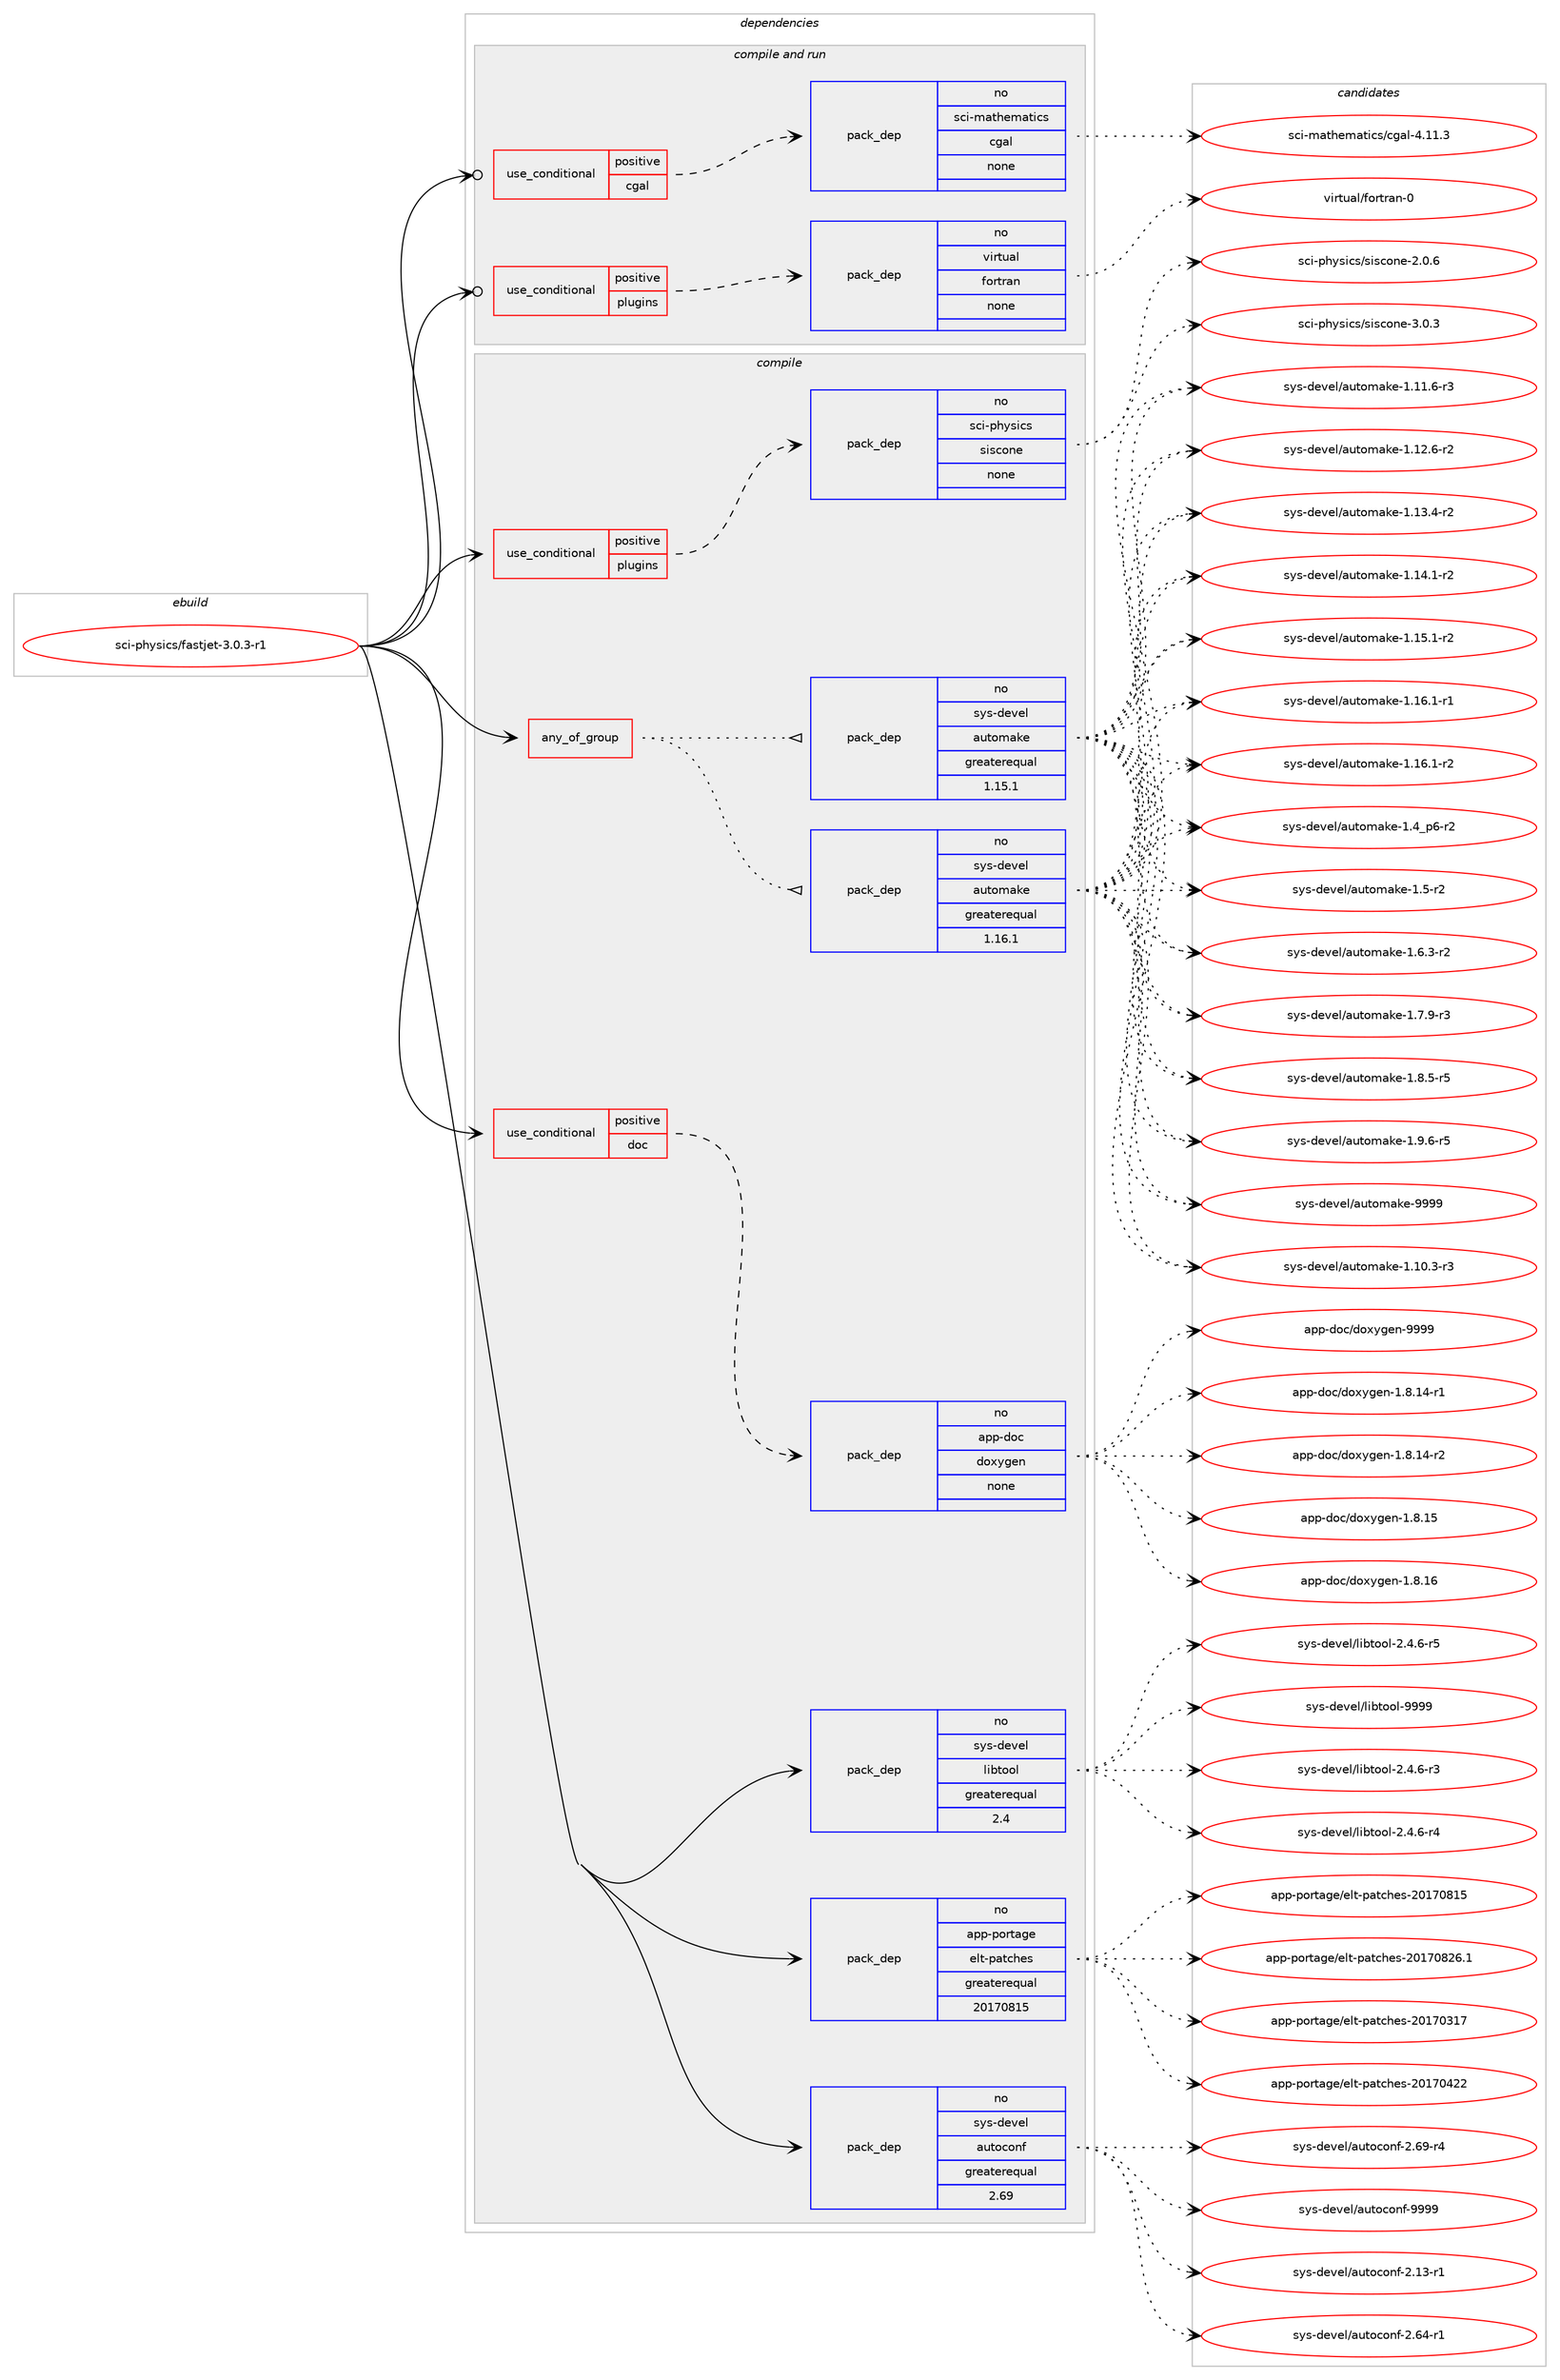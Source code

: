 digraph prolog {

# *************
# Graph options
# *************

newrank=true;
concentrate=true;
compound=true;
graph [rankdir=LR,fontname=Helvetica,fontsize=10,ranksep=1.5];#, ranksep=2.5, nodesep=0.2];
edge  [arrowhead=vee];
node  [fontname=Helvetica,fontsize=10];

# **********
# The ebuild
# **********

subgraph cluster_leftcol {
color=gray;
rank=same;
label=<<i>ebuild</i>>;
id [label="sci-physics/fastjet-3.0.3-r1", color=red, width=4, href="../sci-physics/fastjet-3.0.3-r1.svg"];
}

# ****************
# The dependencies
# ****************

subgraph cluster_midcol {
color=gray;
label=<<i>dependencies</i>>;
subgraph cluster_compile {
fillcolor="#eeeeee";
style=filled;
label=<<i>compile</i>>;
subgraph any14750 {
dependency863225 [label=<<TABLE BORDER="0" CELLBORDER="1" CELLSPACING="0" CELLPADDING="4"><TR><TD CELLPADDING="10">any_of_group</TD></TR></TABLE>>, shape=none, color=red];subgraph pack638449 {
dependency863226 [label=<<TABLE BORDER="0" CELLBORDER="1" CELLSPACING="0" CELLPADDING="4" WIDTH="220"><TR><TD ROWSPAN="6" CELLPADDING="30">pack_dep</TD></TR><TR><TD WIDTH="110">no</TD></TR><TR><TD>sys-devel</TD></TR><TR><TD>automake</TD></TR><TR><TD>greaterequal</TD></TR><TR><TD>1.16.1</TD></TR></TABLE>>, shape=none, color=blue];
}
dependency863225:e -> dependency863226:w [weight=20,style="dotted",arrowhead="oinv"];
subgraph pack638450 {
dependency863227 [label=<<TABLE BORDER="0" CELLBORDER="1" CELLSPACING="0" CELLPADDING="4" WIDTH="220"><TR><TD ROWSPAN="6" CELLPADDING="30">pack_dep</TD></TR><TR><TD WIDTH="110">no</TD></TR><TR><TD>sys-devel</TD></TR><TR><TD>automake</TD></TR><TR><TD>greaterequal</TD></TR><TR><TD>1.15.1</TD></TR></TABLE>>, shape=none, color=blue];
}
dependency863225:e -> dependency863227:w [weight=20,style="dotted",arrowhead="oinv"];
}
id:e -> dependency863225:w [weight=20,style="solid",arrowhead="vee"];
subgraph cond209514 {
dependency863228 [label=<<TABLE BORDER="0" CELLBORDER="1" CELLSPACING="0" CELLPADDING="4"><TR><TD ROWSPAN="3" CELLPADDING="10">use_conditional</TD></TR><TR><TD>positive</TD></TR><TR><TD>doc</TD></TR></TABLE>>, shape=none, color=red];
subgraph pack638451 {
dependency863229 [label=<<TABLE BORDER="0" CELLBORDER="1" CELLSPACING="0" CELLPADDING="4" WIDTH="220"><TR><TD ROWSPAN="6" CELLPADDING="30">pack_dep</TD></TR><TR><TD WIDTH="110">no</TD></TR><TR><TD>app-doc</TD></TR><TR><TD>doxygen</TD></TR><TR><TD>none</TD></TR><TR><TD></TD></TR></TABLE>>, shape=none, color=blue];
}
dependency863228:e -> dependency863229:w [weight=20,style="dashed",arrowhead="vee"];
}
id:e -> dependency863228:w [weight=20,style="solid",arrowhead="vee"];
subgraph cond209515 {
dependency863230 [label=<<TABLE BORDER="0" CELLBORDER="1" CELLSPACING="0" CELLPADDING="4"><TR><TD ROWSPAN="3" CELLPADDING="10">use_conditional</TD></TR><TR><TD>positive</TD></TR><TR><TD>plugins</TD></TR></TABLE>>, shape=none, color=red];
subgraph pack638452 {
dependency863231 [label=<<TABLE BORDER="0" CELLBORDER="1" CELLSPACING="0" CELLPADDING="4" WIDTH="220"><TR><TD ROWSPAN="6" CELLPADDING="30">pack_dep</TD></TR><TR><TD WIDTH="110">no</TD></TR><TR><TD>sci-physics</TD></TR><TR><TD>siscone</TD></TR><TR><TD>none</TD></TR><TR><TD></TD></TR></TABLE>>, shape=none, color=blue];
}
dependency863230:e -> dependency863231:w [weight=20,style="dashed",arrowhead="vee"];
}
id:e -> dependency863230:w [weight=20,style="solid",arrowhead="vee"];
subgraph pack638453 {
dependency863232 [label=<<TABLE BORDER="0" CELLBORDER="1" CELLSPACING="0" CELLPADDING="4" WIDTH="220"><TR><TD ROWSPAN="6" CELLPADDING="30">pack_dep</TD></TR><TR><TD WIDTH="110">no</TD></TR><TR><TD>app-portage</TD></TR><TR><TD>elt-patches</TD></TR><TR><TD>greaterequal</TD></TR><TR><TD>20170815</TD></TR></TABLE>>, shape=none, color=blue];
}
id:e -> dependency863232:w [weight=20,style="solid",arrowhead="vee"];
subgraph pack638454 {
dependency863233 [label=<<TABLE BORDER="0" CELLBORDER="1" CELLSPACING="0" CELLPADDING="4" WIDTH="220"><TR><TD ROWSPAN="6" CELLPADDING="30">pack_dep</TD></TR><TR><TD WIDTH="110">no</TD></TR><TR><TD>sys-devel</TD></TR><TR><TD>autoconf</TD></TR><TR><TD>greaterequal</TD></TR><TR><TD>2.69</TD></TR></TABLE>>, shape=none, color=blue];
}
id:e -> dependency863233:w [weight=20,style="solid",arrowhead="vee"];
subgraph pack638455 {
dependency863234 [label=<<TABLE BORDER="0" CELLBORDER="1" CELLSPACING="0" CELLPADDING="4" WIDTH="220"><TR><TD ROWSPAN="6" CELLPADDING="30">pack_dep</TD></TR><TR><TD WIDTH="110">no</TD></TR><TR><TD>sys-devel</TD></TR><TR><TD>libtool</TD></TR><TR><TD>greaterequal</TD></TR><TR><TD>2.4</TD></TR></TABLE>>, shape=none, color=blue];
}
id:e -> dependency863234:w [weight=20,style="solid",arrowhead="vee"];
}
subgraph cluster_compileandrun {
fillcolor="#eeeeee";
style=filled;
label=<<i>compile and run</i>>;
subgraph cond209516 {
dependency863235 [label=<<TABLE BORDER="0" CELLBORDER="1" CELLSPACING="0" CELLPADDING="4"><TR><TD ROWSPAN="3" CELLPADDING="10">use_conditional</TD></TR><TR><TD>positive</TD></TR><TR><TD>cgal</TD></TR></TABLE>>, shape=none, color=red];
subgraph pack638456 {
dependency863236 [label=<<TABLE BORDER="0" CELLBORDER="1" CELLSPACING="0" CELLPADDING="4" WIDTH="220"><TR><TD ROWSPAN="6" CELLPADDING="30">pack_dep</TD></TR><TR><TD WIDTH="110">no</TD></TR><TR><TD>sci-mathematics</TD></TR><TR><TD>cgal</TD></TR><TR><TD>none</TD></TR><TR><TD></TD></TR></TABLE>>, shape=none, color=blue];
}
dependency863235:e -> dependency863236:w [weight=20,style="dashed",arrowhead="vee"];
}
id:e -> dependency863235:w [weight=20,style="solid",arrowhead="odotvee"];
subgraph cond209517 {
dependency863237 [label=<<TABLE BORDER="0" CELLBORDER="1" CELLSPACING="0" CELLPADDING="4"><TR><TD ROWSPAN="3" CELLPADDING="10">use_conditional</TD></TR><TR><TD>positive</TD></TR><TR><TD>plugins</TD></TR></TABLE>>, shape=none, color=red];
subgraph pack638457 {
dependency863238 [label=<<TABLE BORDER="0" CELLBORDER="1" CELLSPACING="0" CELLPADDING="4" WIDTH="220"><TR><TD ROWSPAN="6" CELLPADDING="30">pack_dep</TD></TR><TR><TD WIDTH="110">no</TD></TR><TR><TD>virtual</TD></TR><TR><TD>fortran</TD></TR><TR><TD>none</TD></TR><TR><TD></TD></TR></TABLE>>, shape=none, color=blue];
}
dependency863237:e -> dependency863238:w [weight=20,style="dashed",arrowhead="vee"];
}
id:e -> dependency863237:w [weight=20,style="solid",arrowhead="odotvee"];
}
subgraph cluster_run {
fillcolor="#eeeeee";
style=filled;
label=<<i>run</i>>;
}
}

# **************
# The candidates
# **************

subgraph cluster_choices {
rank=same;
color=gray;
label=<<i>candidates</i>>;

subgraph choice638449 {
color=black;
nodesep=1;
choice11512111545100101118101108479711711611110997107101454946494846514511451 [label="sys-devel/automake-1.10.3-r3", color=red, width=4,href="../sys-devel/automake-1.10.3-r3.svg"];
choice11512111545100101118101108479711711611110997107101454946494946544511451 [label="sys-devel/automake-1.11.6-r3", color=red, width=4,href="../sys-devel/automake-1.11.6-r3.svg"];
choice11512111545100101118101108479711711611110997107101454946495046544511450 [label="sys-devel/automake-1.12.6-r2", color=red, width=4,href="../sys-devel/automake-1.12.6-r2.svg"];
choice11512111545100101118101108479711711611110997107101454946495146524511450 [label="sys-devel/automake-1.13.4-r2", color=red, width=4,href="../sys-devel/automake-1.13.4-r2.svg"];
choice11512111545100101118101108479711711611110997107101454946495246494511450 [label="sys-devel/automake-1.14.1-r2", color=red, width=4,href="../sys-devel/automake-1.14.1-r2.svg"];
choice11512111545100101118101108479711711611110997107101454946495346494511450 [label="sys-devel/automake-1.15.1-r2", color=red, width=4,href="../sys-devel/automake-1.15.1-r2.svg"];
choice11512111545100101118101108479711711611110997107101454946495446494511449 [label="sys-devel/automake-1.16.1-r1", color=red, width=4,href="../sys-devel/automake-1.16.1-r1.svg"];
choice11512111545100101118101108479711711611110997107101454946495446494511450 [label="sys-devel/automake-1.16.1-r2", color=red, width=4,href="../sys-devel/automake-1.16.1-r2.svg"];
choice115121115451001011181011084797117116111109971071014549465295112544511450 [label="sys-devel/automake-1.4_p6-r2", color=red, width=4,href="../sys-devel/automake-1.4_p6-r2.svg"];
choice11512111545100101118101108479711711611110997107101454946534511450 [label="sys-devel/automake-1.5-r2", color=red, width=4,href="../sys-devel/automake-1.5-r2.svg"];
choice115121115451001011181011084797117116111109971071014549465446514511450 [label="sys-devel/automake-1.6.3-r2", color=red, width=4,href="../sys-devel/automake-1.6.3-r2.svg"];
choice115121115451001011181011084797117116111109971071014549465546574511451 [label="sys-devel/automake-1.7.9-r3", color=red, width=4,href="../sys-devel/automake-1.7.9-r3.svg"];
choice115121115451001011181011084797117116111109971071014549465646534511453 [label="sys-devel/automake-1.8.5-r5", color=red, width=4,href="../sys-devel/automake-1.8.5-r5.svg"];
choice115121115451001011181011084797117116111109971071014549465746544511453 [label="sys-devel/automake-1.9.6-r5", color=red, width=4,href="../sys-devel/automake-1.9.6-r5.svg"];
choice115121115451001011181011084797117116111109971071014557575757 [label="sys-devel/automake-9999", color=red, width=4,href="../sys-devel/automake-9999.svg"];
dependency863226:e -> choice11512111545100101118101108479711711611110997107101454946494846514511451:w [style=dotted,weight="100"];
dependency863226:e -> choice11512111545100101118101108479711711611110997107101454946494946544511451:w [style=dotted,weight="100"];
dependency863226:e -> choice11512111545100101118101108479711711611110997107101454946495046544511450:w [style=dotted,weight="100"];
dependency863226:e -> choice11512111545100101118101108479711711611110997107101454946495146524511450:w [style=dotted,weight="100"];
dependency863226:e -> choice11512111545100101118101108479711711611110997107101454946495246494511450:w [style=dotted,weight="100"];
dependency863226:e -> choice11512111545100101118101108479711711611110997107101454946495346494511450:w [style=dotted,weight="100"];
dependency863226:e -> choice11512111545100101118101108479711711611110997107101454946495446494511449:w [style=dotted,weight="100"];
dependency863226:e -> choice11512111545100101118101108479711711611110997107101454946495446494511450:w [style=dotted,weight="100"];
dependency863226:e -> choice115121115451001011181011084797117116111109971071014549465295112544511450:w [style=dotted,weight="100"];
dependency863226:e -> choice11512111545100101118101108479711711611110997107101454946534511450:w [style=dotted,weight="100"];
dependency863226:e -> choice115121115451001011181011084797117116111109971071014549465446514511450:w [style=dotted,weight="100"];
dependency863226:e -> choice115121115451001011181011084797117116111109971071014549465546574511451:w [style=dotted,weight="100"];
dependency863226:e -> choice115121115451001011181011084797117116111109971071014549465646534511453:w [style=dotted,weight="100"];
dependency863226:e -> choice115121115451001011181011084797117116111109971071014549465746544511453:w [style=dotted,weight="100"];
dependency863226:e -> choice115121115451001011181011084797117116111109971071014557575757:w [style=dotted,weight="100"];
}
subgraph choice638450 {
color=black;
nodesep=1;
choice11512111545100101118101108479711711611110997107101454946494846514511451 [label="sys-devel/automake-1.10.3-r3", color=red, width=4,href="../sys-devel/automake-1.10.3-r3.svg"];
choice11512111545100101118101108479711711611110997107101454946494946544511451 [label="sys-devel/automake-1.11.6-r3", color=red, width=4,href="../sys-devel/automake-1.11.6-r3.svg"];
choice11512111545100101118101108479711711611110997107101454946495046544511450 [label="sys-devel/automake-1.12.6-r2", color=red, width=4,href="../sys-devel/automake-1.12.6-r2.svg"];
choice11512111545100101118101108479711711611110997107101454946495146524511450 [label="sys-devel/automake-1.13.4-r2", color=red, width=4,href="../sys-devel/automake-1.13.4-r2.svg"];
choice11512111545100101118101108479711711611110997107101454946495246494511450 [label="sys-devel/automake-1.14.1-r2", color=red, width=4,href="../sys-devel/automake-1.14.1-r2.svg"];
choice11512111545100101118101108479711711611110997107101454946495346494511450 [label="sys-devel/automake-1.15.1-r2", color=red, width=4,href="../sys-devel/automake-1.15.1-r2.svg"];
choice11512111545100101118101108479711711611110997107101454946495446494511449 [label="sys-devel/automake-1.16.1-r1", color=red, width=4,href="../sys-devel/automake-1.16.1-r1.svg"];
choice11512111545100101118101108479711711611110997107101454946495446494511450 [label="sys-devel/automake-1.16.1-r2", color=red, width=4,href="../sys-devel/automake-1.16.1-r2.svg"];
choice115121115451001011181011084797117116111109971071014549465295112544511450 [label="sys-devel/automake-1.4_p6-r2", color=red, width=4,href="../sys-devel/automake-1.4_p6-r2.svg"];
choice11512111545100101118101108479711711611110997107101454946534511450 [label="sys-devel/automake-1.5-r2", color=red, width=4,href="../sys-devel/automake-1.5-r2.svg"];
choice115121115451001011181011084797117116111109971071014549465446514511450 [label="sys-devel/automake-1.6.3-r2", color=red, width=4,href="../sys-devel/automake-1.6.3-r2.svg"];
choice115121115451001011181011084797117116111109971071014549465546574511451 [label="sys-devel/automake-1.7.9-r3", color=red, width=4,href="../sys-devel/automake-1.7.9-r3.svg"];
choice115121115451001011181011084797117116111109971071014549465646534511453 [label="sys-devel/automake-1.8.5-r5", color=red, width=4,href="../sys-devel/automake-1.8.5-r5.svg"];
choice115121115451001011181011084797117116111109971071014549465746544511453 [label="sys-devel/automake-1.9.6-r5", color=red, width=4,href="../sys-devel/automake-1.9.6-r5.svg"];
choice115121115451001011181011084797117116111109971071014557575757 [label="sys-devel/automake-9999", color=red, width=4,href="../sys-devel/automake-9999.svg"];
dependency863227:e -> choice11512111545100101118101108479711711611110997107101454946494846514511451:w [style=dotted,weight="100"];
dependency863227:e -> choice11512111545100101118101108479711711611110997107101454946494946544511451:w [style=dotted,weight="100"];
dependency863227:e -> choice11512111545100101118101108479711711611110997107101454946495046544511450:w [style=dotted,weight="100"];
dependency863227:e -> choice11512111545100101118101108479711711611110997107101454946495146524511450:w [style=dotted,weight="100"];
dependency863227:e -> choice11512111545100101118101108479711711611110997107101454946495246494511450:w [style=dotted,weight="100"];
dependency863227:e -> choice11512111545100101118101108479711711611110997107101454946495346494511450:w [style=dotted,weight="100"];
dependency863227:e -> choice11512111545100101118101108479711711611110997107101454946495446494511449:w [style=dotted,weight="100"];
dependency863227:e -> choice11512111545100101118101108479711711611110997107101454946495446494511450:w [style=dotted,weight="100"];
dependency863227:e -> choice115121115451001011181011084797117116111109971071014549465295112544511450:w [style=dotted,weight="100"];
dependency863227:e -> choice11512111545100101118101108479711711611110997107101454946534511450:w [style=dotted,weight="100"];
dependency863227:e -> choice115121115451001011181011084797117116111109971071014549465446514511450:w [style=dotted,weight="100"];
dependency863227:e -> choice115121115451001011181011084797117116111109971071014549465546574511451:w [style=dotted,weight="100"];
dependency863227:e -> choice115121115451001011181011084797117116111109971071014549465646534511453:w [style=dotted,weight="100"];
dependency863227:e -> choice115121115451001011181011084797117116111109971071014549465746544511453:w [style=dotted,weight="100"];
dependency863227:e -> choice115121115451001011181011084797117116111109971071014557575757:w [style=dotted,weight="100"];
}
subgraph choice638451 {
color=black;
nodesep=1;
choice97112112451001119947100111120121103101110454946564649524511449 [label="app-doc/doxygen-1.8.14-r1", color=red, width=4,href="../app-doc/doxygen-1.8.14-r1.svg"];
choice97112112451001119947100111120121103101110454946564649524511450 [label="app-doc/doxygen-1.8.14-r2", color=red, width=4,href="../app-doc/doxygen-1.8.14-r2.svg"];
choice9711211245100111994710011112012110310111045494656464953 [label="app-doc/doxygen-1.8.15", color=red, width=4,href="../app-doc/doxygen-1.8.15.svg"];
choice9711211245100111994710011112012110310111045494656464954 [label="app-doc/doxygen-1.8.16", color=red, width=4,href="../app-doc/doxygen-1.8.16.svg"];
choice971121124510011199471001111201211031011104557575757 [label="app-doc/doxygen-9999", color=red, width=4,href="../app-doc/doxygen-9999.svg"];
dependency863229:e -> choice97112112451001119947100111120121103101110454946564649524511449:w [style=dotted,weight="100"];
dependency863229:e -> choice97112112451001119947100111120121103101110454946564649524511450:w [style=dotted,weight="100"];
dependency863229:e -> choice9711211245100111994710011112012110310111045494656464953:w [style=dotted,weight="100"];
dependency863229:e -> choice9711211245100111994710011112012110310111045494656464954:w [style=dotted,weight="100"];
dependency863229:e -> choice971121124510011199471001111201211031011104557575757:w [style=dotted,weight="100"];
}
subgraph choice638452 {
color=black;
nodesep=1;
choice1159910545112104121115105991154711510511599111110101455046484654 [label="sci-physics/siscone-2.0.6", color=red, width=4,href="../sci-physics/siscone-2.0.6.svg"];
choice1159910545112104121115105991154711510511599111110101455146484651 [label="sci-physics/siscone-3.0.3", color=red, width=4,href="../sci-physics/siscone-3.0.3.svg"];
dependency863231:e -> choice1159910545112104121115105991154711510511599111110101455046484654:w [style=dotted,weight="100"];
dependency863231:e -> choice1159910545112104121115105991154711510511599111110101455146484651:w [style=dotted,weight="100"];
}
subgraph choice638453 {
color=black;
nodesep=1;
choice97112112451121111141169710310147101108116451129711699104101115455048495548514955 [label="app-portage/elt-patches-20170317", color=red, width=4,href="../app-portage/elt-patches-20170317.svg"];
choice97112112451121111141169710310147101108116451129711699104101115455048495548525050 [label="app-portage/elt-patches-20170422", color=red, width=4,href="../app-portage/elt-patches-20170422.svg"];
choice97112112451121111141169710310147101108116451129711699104101115455048495548564953 [label="app-portage/elt-patches-20170815", color=red, width=4,href="../app-portage/elt-patches-20170815.svg"];
choice971121124511211111411697103101471011081164511297116991041011154550484955485650544649 [label="app-portage/elt-patches-20170826.1", color=red, width=4,href="../app-portage/elt-patches-20170826.1.svg"];
dependency863232:e -> choice97112112451121111141169710310147101108116451129711699104101115455048495548514955:w [style=dotted,weight="100"];
dependency863232:e -> choice97112112451121111141169710310147101108116451129711699104101115455048495548525050:w [style=dotted,weight="100"];
dependency863232:e -> choice97112112451121111141169710310147101108116451129711699104101115455048495548564953:w [style=dotted,weight="100"];
dependency863232:e -> choice971121124511211111411697103101471011081164511297116991041011154550484955485650544649:w [style=dotted,weight="100"];
}
subgraph choice638454 {
color=black;
nodesep=1;
choice1151211154510010111810110847971171161119911111010245504649514511449 [label="sys-devel/autoconf-2.13-r1", color=red, width=4,href="../sys-devel/autoconf-2.13-r1.svg"];
choice1151211154510010111810110847971171161119911111010245504654524511449 [label="sys-devel/autoconf-2.64-r1", color=red, width=4,href="../sys-devel/autoconf-2.64-r1.svg"];
choice1151211154510010111810110847971171161119911111010245504654574511452 [label="sys-devel/autoconf-2.69-r4", color=red, width=4,href="../sys-devel/autoconf-2.69-r4.svg"];
choice115121115451001011181011084797117116111991111101024557575757 [label="sys-devel/autoconf-9999", color=red, width=4,href="../sys-devel/autoconf-9999.svg"];
dependency863233:e -> choice1151211154510010111810110847971171161119911111010245504649514511449:w [style=dotted,weight="100"];
dependency863233:e -> choice1151211154510010111810110847971171161119911111010245504654524511449:w [style=dotted,weight="100"];
dependency863233:e -> choice1151211154510010111810110847971171161119911111010245504654574511452:w [style=dotted,weight="100"];
dependency863233:e -> choice115121115451001011181011084797117116111991111101024557575757:w [style=dotted,weight="100"];
}
subgraph choice638455 {
color=black;
nodesep=1;
choice1151211154510010111810110847108105981161111111084550465246544511451 [label="sys-devel/libtool-2.4.6-r3", color=red, width=4,href="../sys-devel/libtool-2.4.6-r3.svg"];
choice1151211154510010111810110847108105981161111111084550465246544511452 [label="sys-devel/libtool-2.4.6-r4", color=red, width=4,href="../sys-devel/libtool-2.4.6-r4.svg"];
choice1151211154510010111810110847108105981161111111084550465246544511453 [label="sys-devel/libtool-2.4.6-r5", color=red, width=4,href="../sys-devel/libtool-2.4.6-r5.svg"];
choice1151211154510010111810110847108105981161111111084557575757 [label="sys-devel/libtool-9999", color=red, width=4,href="../sys-devel/libtool-9999.svg"];
dependency863234:e -> choice1151211154510010111810110847108105981161111111084550465246544511451:w [style=dotted,weight="100"];
dependency863234:e -> choice1151211154510010111810110847108105981161111111084550465246544511452:w [style=dotted,weight="100"];
dependency863234:e -> choice1151211154510010111810110847108105981161111111084550465246544511453:w [style=dotted,weight="100"];
dependency863234:e -> choice1151211154510010111810110847108105981161111111084557575757:w [style=dotted,weight="100"];
}
subgraph choice638456 {
color=black;
nodesep=1;
choice115991054510997116104101109971161059911547991039710845524649494651 [label="sci-mathematics/cgal-4.11.3", color=red, width=4,href="../sci-mathematics/cgal-4.11.3.svg"];
dependency863236:e -> choice115991054510997116104101109971161059911547991039710845524649494651:w [style=dotted,weight="100"];
}
subgraph choice638457 {
color=black;
nodesep=1;
choice1181051141161179710847102111114116114971104548 [label="virtual/fortran-0", color=red, width=4,href="../virtual/fortran-0.svg"];
dependency863238:e -> choice1181051141161179710847102111114116114971104548:w [style=dotted,weight="100"];
}
}

}

